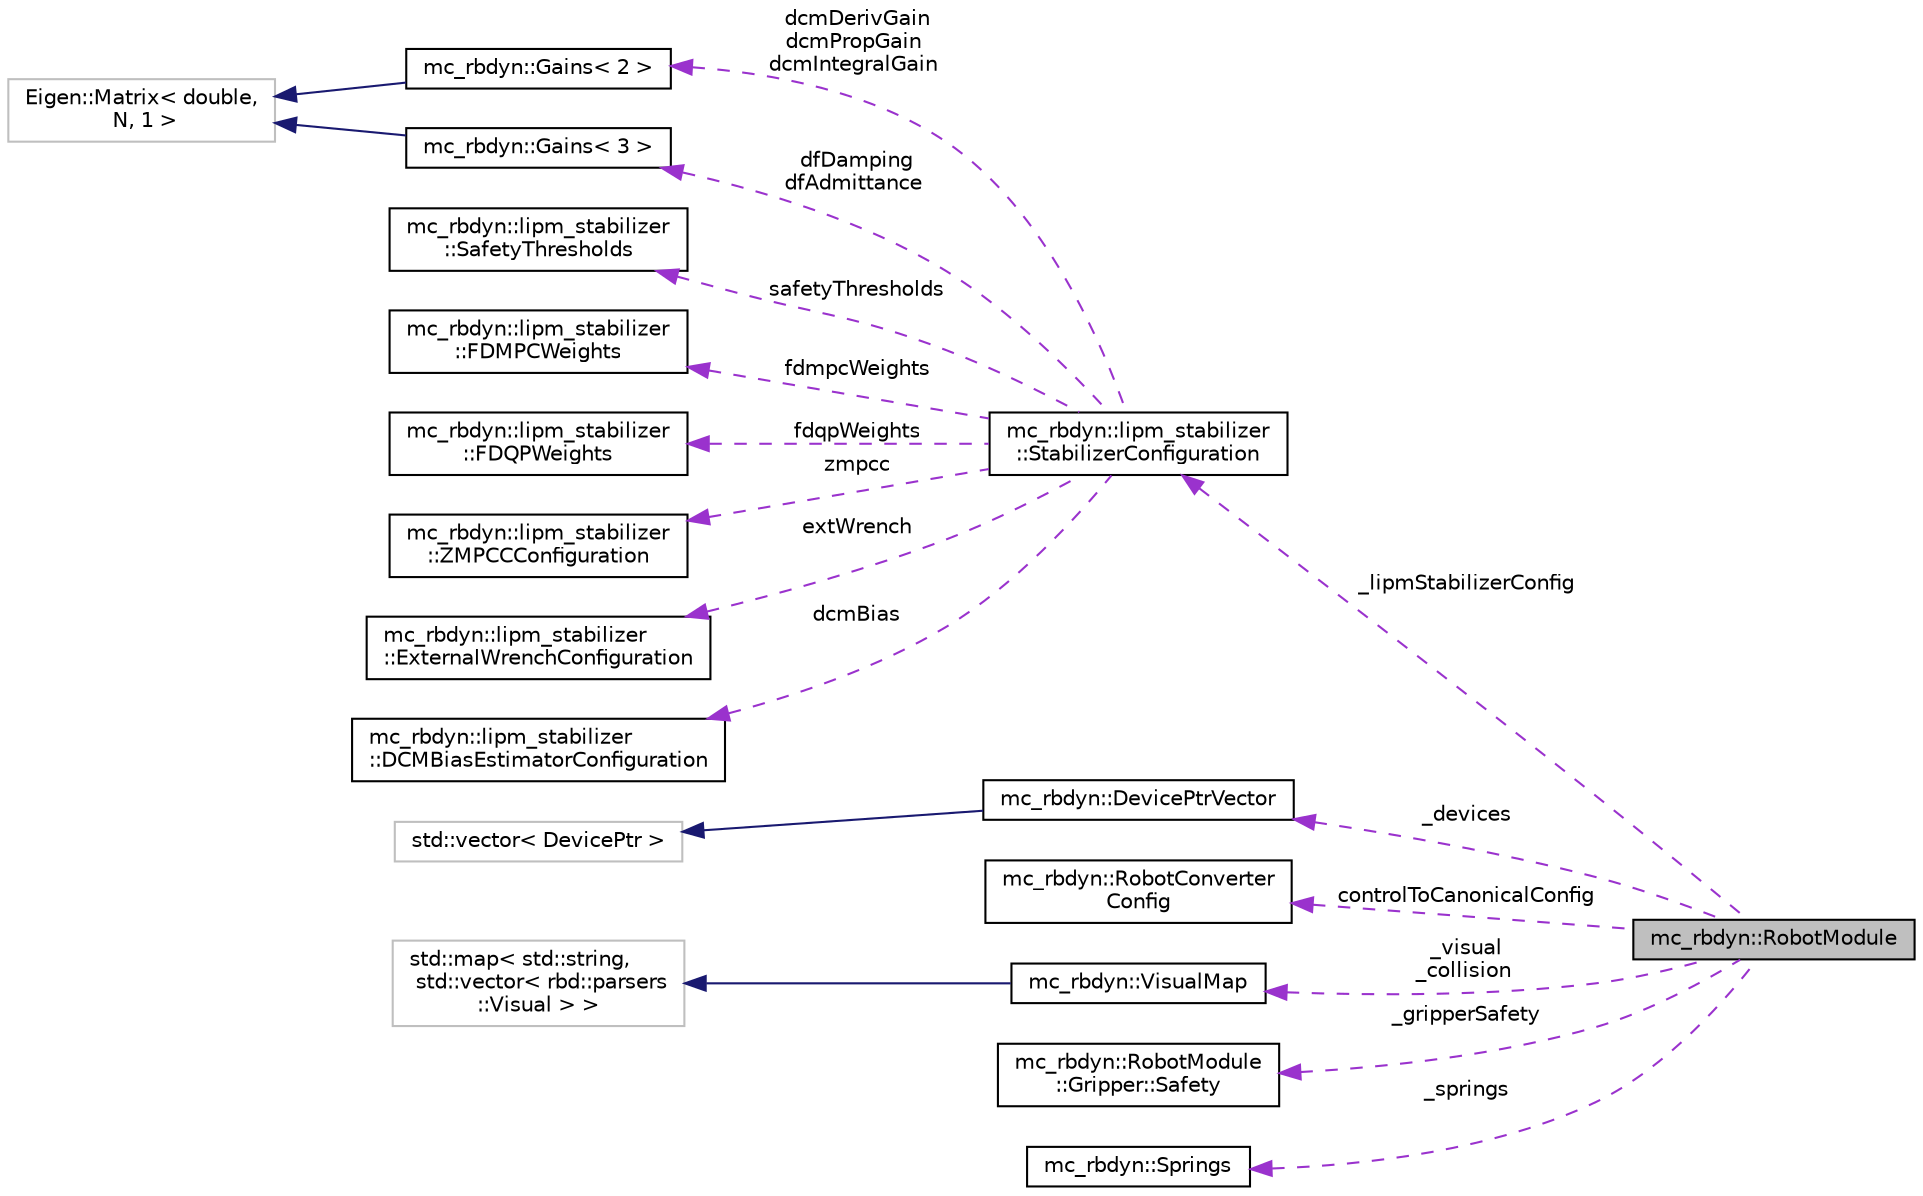 digraph "mc_rbdyn::RobotModule"
{
 // INTERACTIVE_SVG=YES
 // LATEX_PDF_SIZE
  edge [fontname="Helvetica",fontsize="10",labelfontname="Helvetica",labelfontsize="10"];
  node [fontname="Helvetica",fontsize="10",shape=record];
  rankdir="LR";
  Node1 [label="mc_rbdyn::RobotModule",height=0.2,width=0.4,color="black", fillcolor="grey75", style="filled", fontcolor="black",tooltip=" "];
  Node2 -> Node1 [dir="back",color="darkorchid3",fontsize="10",style="dashed",label=" _lipmStabilizerConfig" ,fontname="Helvetica"];
  Node2 [label="mc_rbdyn::lipm_stabilizer\l::StabilizerConfiguration",height=0.2,width=0.4,color="black", fillcolor="white", style="filled",URL="$structmc__rbdyn_1_1lipm__stabilizer_1_1StabilizerConfiguration.html",tooltip="Configuration of the LIPMStabilizer. This configuration is meant to be overriden from the RobotModule..."];
  Node3 -> Node2 [dir="back",color="darkorchid3",fontsize="10",style="dashed",label=" dcmDerivGain\ndcmPropGain\ndcmIntegralGain" ,fontname="Helvetica"];
  Node3 [label="mc_rbdyn::Gains\< 2 \>",height=0.2,width=0.4,color="black", fillcolor="white", style="filled",URL="$structmc__rbdyn_1_1Gains.html",tooltip=" "];
  Node4 -> Node3 [dir="back",color="midnightblue",fontsize="10",style="solid",fontname="Helvetica"];
  Node4 [label="Eigen::Matrix\< double,\l N, 1 \>",height=0.2,width=0.4,color="grey75", fillcolor="white", style="filled",tooltip=" "];
  Node5 -> Node2 [dir="back",color="darkorchid3",fontsize="10",style="dashed",label=" safetyThresholds" ,fontname="Helvetica"];
  Node5 [label="mc_rbdyn::lipm_stabilizer\l::SafetyThresholds",height=0.2,width=0.4,color="black", fillcolor="white", style="filled",URL="$structmc__rbdyn_1_1lipm__stabilizer_1_1SafetyThresholds.html",tooltip="Stabilizer safety thresholds."];
  Node6 -> Node2 [dir="back",color="darkorchid3",fontsize="10",style="dashed",label=" dfDamping\ndfAdmittance" ,fontname="Helvetica"];
  Node6 [label="mc_rbdyn::Gains\< 3 \>",height=0.2,width=0.4,color="black", fillcolor="white", style="filled",URL="$structmc__rbdyn_1_1Gains.html",tooltip=" "];
  Node4 -> Node6 [dir="back",color="midnightblue",fontsize="10",style="solid",fontname="Helvetica"];
  Node7 -> Node2 [dir="back",color="darkorchid3",fontsize="10",style="dashed",label=" fdmpcWeights" ,fontname="Helvetica"];
  Node7 [label="mc_rbdyn::lipm_stabilizer\l::FDMPCWeights",height=0.2,width=0.4,color="black", fillcolor="white", style="filled",URL="$structmc__rbdyn_1_1lipm__stabilizer_1_1FDMPCWeights.html",tooltip=" "];
  Node8 -> Node2 [dir="back",color="darkorchid3",fontsize="10",style="dashed",label=" fdqpWeights" ,fontname="Helvetica"];
  Node8 [label="mc_rbdyn::lipm_stabilizer\l::FDQPWeights",height=0.2,width=0.4,color="black", fillcolor="white", style="filled",URL="$structmc__rbdyn_1_1lipm__stabilizer_1_1FDQPWeights.html",tooltip=" "];
  Node9 -> Node2 [dir="back",color="darkorchid3",fontsize="10",style="dashed",label=" zmpcc" ,fontname="Helvetica"];
  Node9 [label="mc_rbdyn::lipm_stabilizer\l::ZMPCCConfiguration",height=0.2,width=0.4,color="black", fillcolor="white", style="filled",URL="$structmc__rbdyn_1_1lipm__stabilizer_1_1ZMPCCConfiguration.html",tooltip=" "];
  Node10 -> Node2 [dir="back",color="darkorchid3",fontsize="10",style="dashed",label=" extWrench" ,fontname="Helvetica"];
  Node10 [label="mc_rbdyn::lipm_stabilizer\l::ExternalWrenchConfiguration",height=0.2,width=0.4,color="black", fillcolor="white", style="filled",URL="$structmc__rbdyn_1_1lipm__stabilizer_1_1ExternalWrenchConfiguration.html",tooltip="Parameters for the external wrenches."];
  Node11 -> Node2 [dir="back",color="darkorchid3",fontsize="10",style="dashed",label=" dcmBias" ,fontname="Helvetica"];
  Node11 [label="mc_rbdyn::lipm_stabilizer\l::DCMBiasEstimatorConfiguration",height=0.2,width=0.4,color="black", fillcolor="white", style="filled",URL="$structmc__rbdyn_1_1lipm__stabilizer_1_1DCMBiasEstimatorConfiguration.html",tooltip=" "];
  Node12 -> Node1 [dir="back",color="darkorchid3",fontsize="10",style="dashed",label=" _devices" ,fontname="Helvetica"];
  Node12 [label="mc_rbdyn::DevicePtrVector",height=0.2,width=0.4,color="black", fillcolor="white", style="filled",URL="$structmc__rbdyn_1_1DevicePtrVector.html",tooltip=" "];
  Node13 -> Node12 [dir="back",color="midnightblue",fontsize="10",style="solid",fontname="Helvetica"];
  Node13 [label="std::vector\< DevicePtr \>",height=0.2,width=0.4,color="grey75", fillcolor="white", style="filled",tooltip=" "];
  Node14 -> Node1 [dir="back",color="darkorchid3",fontsize="10",style="dashed",label=" controlToCanonicalConfig" ,fontname="Helvetica"];
  Node14 [label="mc_rbdyn::RobotConverter\lConfig",height=0.2,width=0.4,color="black", fillcolor="white", style="filled",URL="$structmc__rbdyn_1_1RobotConverterConfig.html",tooltip="Configuration for mc_rbdyn::RobotConverter."];
  Node15 -> Node1 [dir="back",color="darkorchid3",fontsize="10",style="dashed",label=" _visual\n_collision" ,fontname="Helvetica"];
  Node15 [label="mc_rbdyn::VisualMap",height=0.2,width=0.4,color="black", fillcolor="white", style="filled",URL="$structmc__rbdyn_1_1VisualMap.html",tooltip=" "];
  Node16 -> Node15 [dir="back",color="midnightblue",fontsize="10",style="solid",fontname="Helvetica"];
  Node16 [label="std::map\< std::string,\l std::vector\< rbd::parsers\l::Visual \> \>",height=0.2,width=0.4,color="grey75", fillcolor="white", style="filled",tooltip=" "];
  Node17 -> Node1 [dir="back",color="darkorchid3",fontsize="10",style="dashed",label=" _gripperSafety" ,fontname="Helvetica"];
  Node17 [label="mc_rbdyn::RobotModule\l::Gripper::Safety",height=0.2,width=0.4,color="black", fillcolor="white", style="filled",URL="$structmc__rbdyn_1_1RobotModule_1_1Gripper_1_1Safety.html",tooltip=" "];
  Node18 -> Node1 [dir="back",color="darkorchid3",fontsize="10",style="dashed",label=" _springs" ,fontname="Helvetica"];
  Node18 [label="mc_rbdyn::Springs",height=0.2,width=0.4,color="black", fillcolor="white", style="filled",URL="$structmc__rbdyn_1_1Springs.html",tooltip=" "];
}
